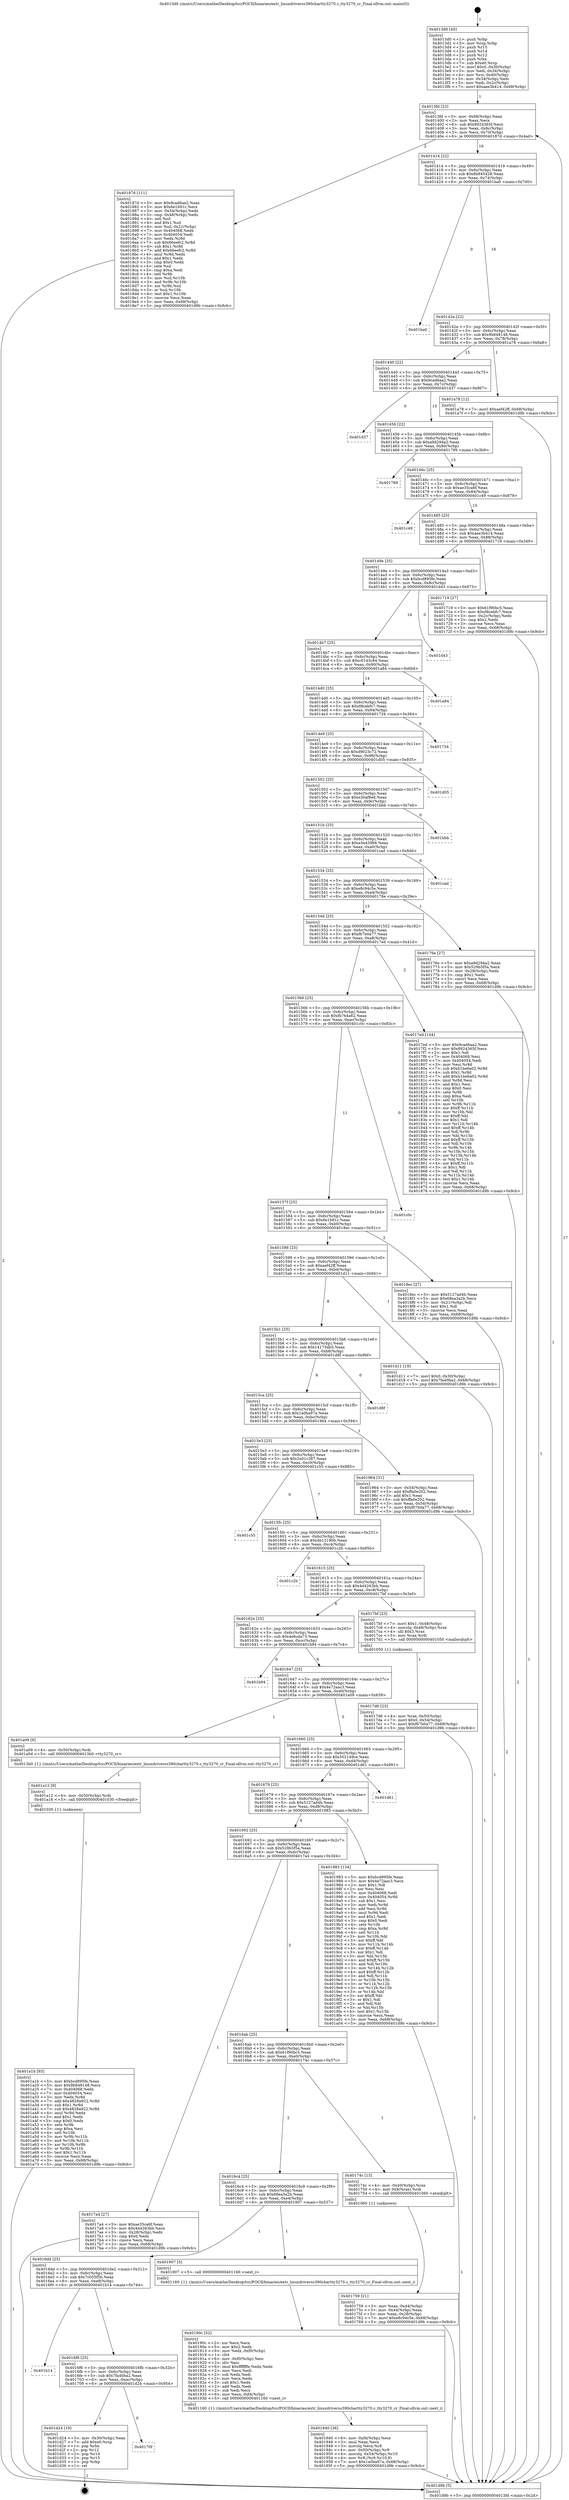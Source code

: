 digraph "0x4013d0" {
  label = "0x4013d0 (/mnt/c/Users/mathe/Desktop/tcc/POCII/binaries/extr_linuxdriverss390chartty3270.c_tty3270_cr_Final-ollvm.out::main(0))"
  labelloc = "t"
  node[shape=record]

  Entry [label="",width=0.3,height=0.3,shape=circle,fillcolor=black,style=filled]
  "0x4013fd" [label="{
     0x4013fd [23]\l
     | [instrs]\l
     &nbsp;&nbsp;0x4013fd \<+3\>: mov -0x68(%rbp),%eax\l
     &nbsp;&nbsp;0x401400 \<+2\>: mov %eax,%ecx\l
     &nbsp;&nbsp;0x401402 \<+6\>: sub $0x8924365f,%ecx\l
     &nbsp;&nbsp;0x401408 \<+3\>: mov %eax,-0x6c(%rbp)\l
     &nbsp;&nbsp;0x40140b \<+3\>: mov %ecx,-0x70(%rbp)\l
     &nbsp;&nbsp;0x40140e \<+6\>: je 000000000040187d \<main+0x4ad\>\l
  }"]
  "0x40187d" [label="{
     0x40187d [111]\l
     | [instrs]\l
     &nbsp;&nbsp;0x40187d \<+5\>: mov $0x9cad6aa2,%eax\l
     &nbsp;&nbsp;0x401882 \<+5\>: mov $0x6e1b91c,%ecx\l
     &nbsp;&nbsp;0x401887 \<+3\>: mov -0x54(%rbp),%edx\l
     &nbsp;&nbsp;0x40188a \<+3\>: cmp -0x48(%rbp),%edx\l
     &nbsp;&nbsp;0x40188d \<+4\>: setl %sil\l
     &nbsp;&nbsp;0x401891 \<+4\>: and $0x1,%sil\l
     &nbsp;&nbsp;0x401895 \<+4\>: mov %sil,-0x21(%rbp)\l
     &nbsp;&nbsp;0x401899 \<+7\>: mov 0x404068,%edx\l
     &nbsp;&nbsp;0x4018a0 \<+7\>: mov 0x404054,%edi\l
     &nbsp;&nbsp;0x4018a7 \<+3\>: mov %edx,%r8d\l
     &nbsp;&nbsp;0x4018aa \<+7\>: sub $0x66eefc2,%r8d\l
     &nbsp;&nbsp;0x4018b1 \<+4\>: sub $0x1,%r8d\l
     &nbsp;&nbsp;0x4018b5 \<+7\>: add $0x66eefc2,%r8d\l
     &nbsp;&nbsp;0x4018bc \<+4\>: imul %r8d,%edx\l
     &nbsp;&nbsp;0x4018c0 \<+3\>: and $0x1,%edx\l
     &nbsp;&nbsp;0x4018c3 \<+3\>: cmp $0x0,%edx\l
     &nbsp;&nbsp;0x4018c6 \<+4\>: sete %sil\l
     &nbsp;&nbsp;0x4018ca \<+3\>: cmp $0xa,%edi\l
     &nbsp;&nbsp;0x4018cd \<+4\>: setl %r9b\l
     &nbsp;&nbsp;0x4018d1 \<+3\>: mov %sil,%r10b\l
     &nbsp;&nbsp;0x4018d4 \<+3\>: and %r9b,%r10b\l
     &nbsp;&nbsp;0x4018d7 \<+3\>: xor %r9b,%sil\l
     &nbsp;&nbsp;0x4018da \<+3\>: or %sil,%r10b\l
     &nbsp;&nbsp;0x4018dd \<+4\>: test $0x1,%r10b\l
     &nbsp;&nbsp;0x4018e1 \<+3\>: cmovne %ecx,%eax\l
     &nbsp;&nbsp;0x4018e4 \<+3\>: mov %eax,-0x68(%rbp)\l
     &nbsp;&nbsp;0x4018e7 \<+5\>: jmp 0000000000401d9b \<main+0x9cb\>\l
  }"]
  "0x401414" [label="{
     0x401414 [22]\l
     | [instrs]\l
     &nbsp;&nbsp;0x401414 \<+5\>: jmp 0000000000401419 \<main+0x49\>\l
     &nbsp;&nbsp;0x401419 \<+3\>: mov -0x6c(%rbp),%eax\l
     &nbsp;&nbsp;0x40141c \<+5\>: sub $0x8b945428,%eax\l
     &nbsp;&nbsp;0x401421 \<+3\>: mov %eax,-0x74(%rbp)\l
     &nbsp;&nbsp;0x401424 \<+6\>: je 0000000000401ba0 \<main+0x7d0\>\l
  }"]
  Exit [label="",width=0.3,height=0.3,shape=circle,fillcolor=black,style=filled,peripheries=2]
  "0x401ba0" [label="{
     0x401ba0\l
  }", style=dashed]
  "0x40142a" [label="{
     0x40142a [22]\l
     | [instrs]\l
     &nbsp;&nbsp;0x40142a \<+5\>: jmp 000000000040142f \<main+0x5f\>\l
     &nbsp;&nbsp;0x40142f \<+3\>: mov -0x6c(%rbp),%eax\l
     &nbsp;&nbsp;0x401432 \<+5\>: sub $0x9b848148,%eax\l
     &nbsp;&nbsp;0x401437 \<+3\>: mov %eax,-0x78(%rbp)\l
     &nbsp;&nbsp;0x40143a \<+6\>: je 0000000000401a78 \<main+0x6a8\>\l
  }"]
  "0x40170f" [label="{
     0x40170f\l
  }", style=dashed]
  "0x401a78" [label="{
     0x401a78 [12]\l
     | [instrs]\l
     &nbsp;&nbsp;0x401a78 \<+7\>: movl $0xaef42ff,-0x68(%rbp)\l
     &nbsp;&nbsp;0x401a7f \<+5\>: jmp 0000000000401d9b \<main+0x9cb\>\l
  }"]
  "0x401440" [label="{
     0x401440 [22]\l
     | [instrs]\l
     &nbsp;&nbsp;0x401440 \<+5\>: jmp 0000000000401445 \<main+0x75\>\l
     &nbsp;&nbsp;0x401445 \<+3\>: mov -0x6c(%rbp),%eax\l
     &nbsp;&nbsp;0x401448 \<+5\>: sub $0x9cad6aa2,%eax\l
     &nbsp;&nbsp;0x40144d \<+3\>: mov %eax,-0x7c(%rbp)\l
     &nbsp;&nbsp;0x401450 \<+6\>: je 0000000000401d37 \<main+0x967\>\l
  }"]
  "0x401d24" [label="{
     0x401d24 [19]\l
     | [instrs]\l
     &nbsp;&nbsp;0x401d24 \<+3\>: mov -0x30(%rbp),%eax\l
     &nbsp;&nbsp;0x401d27 \<+7\>: add $0xe0,%rsp\l
     &nbsp;&nbsp;0x401d2e \<+1\>: pop %rbx\l
     &nbsp;&nbsp;0x401d2f \<+2\>: pop %r12\l
     &nbsp;&nbsp;0x401d31 \<+2\>: pop %r14\l
     &nbsp;&nbsp;0x401d33 \<+2\>: pop %r15\l
     &nbsp;&nbsp;0x401d35 \<+1\>: pop %rbp\l
     &nbsp;&nbsp;0x401d36 \<+1\>: ret\l
  }"]
  "0x401d37" [label="{
     0x401d37\l
  }", style=dashed]
  "0x401456" [label="{
     0x401456 [22]\l
     | [instrs]\l
     &nbsp;&nbsp;0x401456 \<+5\>: jmp 000000000040145b \<main+0x8b\>\l
     &nbsp;&nbsp;0x40145b \<+3\>: mov -0x6c(%rbp),%eax\l
     &nbsp;&nbsp;0x40145e \<+5\>: sub $0xa9d294a2,%eax\l
     &nbsp;&nbsp;0x401463 \<+3\>: mov %eax,-0x80(%rbp)\l
     &nbsp;&nbsp;0x401466 \<+6\>: je 0000000000401789 \<main+0x3b9\>\l
  }"]
  "0x4016f6" [label="{
     0x4016f6 [25]\l
     | [instrs]\l
     &nbsp;&nbsp;0x4016f6 \<+5\>: jmp 00000000004016fb \<main+0x32b\>\l
     &nbsp;&nbsp;0x4016fb \<+3\>: mov -0x6c(%rbp),%eax\l
     &nbsp;&nbsp;0x4016fe \<+5\>: sub $0x7fa40ba2,%eax\l
     &nbsp;&nbsp;0x401703 \<+6\>: mov %eax,-0xec(%rbp)\l
     &nbsp;&nbsp;0x401709 \<+6\>: je 0000000000401d24 \<main+0x954\>\l
  }"]
  "0x401789" [label="{
     0x401789\l
  }", style=dashed]
  "0x40146c" [label="{
     0x40146c [25]\l
     | [instrs]\l
     &nbsp;&nbsp;0x40146c \<+5\>: jmp 0000000000401471 \<main+0xa1\>\l
     &nbsp;&nbsp;0x401471 \<+3\>: mov -0x6c(%rbp),%eax\l
     &nbsp;&nbsp;0x401474 \<+5\>: sub $0xae35ca6f,%eax\l
     &nbsp;&nbsp;0x401479 \<+6\>: mov %eax,-0x84(%rbp)\l
     &nbsp;&nbsp;0x40147f \<+6\>: je 0000000000401c49 \<main+0x879\>\l
  }"]
  "0x401b14" [label="{
     0x401b14\l
  }", style=dashed]
  "0x401c49" [label="{
     0x401c49\l
  }", style=dashed]
  "0x401485" [label="{
     0x401485 [25]\l
     | [instrs]\l
     &nbsp;&nbsp;0x401485 \<+5\>: jmp 000000000040148a \<main+0xba\>\l
     &nbsp;&nbsp;0x40148a \<+3\>: mov -0x6c(%rbp),%eax\l
     &nbsp;&nbsp;0x40148d \<+5\>: sub $0xaee3b414,%eax\l
     &nbsp;&nbsp;0x401492 \<+6\>: mov %eax,-0x88(%rbp)\l
     &nbsp;&nbsp;0x401498 \<+6\>: je 0000000000401719 \<main+0x349\>\l
  }"]
  "0x401a1b" [label="{
     0x401a1b [93]\l
     | [instrs]\l
     &nbsp;&nbsp;0x401a1b \<+5\>: mov $0xbcd895fe,%eax\l
     &nbsp;&nbsp;0x401a20 \<+5\>: mov $0x9b848148,%ecx\l
     &nbsp;&nbsp;0x401a25 \<+7\>: mov 0x404068,%edx\l
     &nbsp;&nbsp;0x401a2c \<+7\>: mov 0x404054,%esi\l
     &nbsp;&nbsp;0x401a33 \<+3\>: mov %edx,%r8d\l
     &nbsp;&nbsp;0x401a36 \<+7\>: add $0x4828a922,%r8d\l
     &nbsp;&nbsp;0x401a3d \<+4\>: sub $0x1,%r8d\l
     &nbsp;&nbsp;0x401a41 \<+7\>: sub $0x4828a922,%r8d\l
     &nbsp;&nbsp;0x401a48 \<+4\>: imul %r8d,%edx\l
     &nbsp;&nbsp;0x401a4c \<+3\>: and $0x1,%edx\l
     &nbsp;&nbsp;0x401a4f \<+3\>: cmp $0x0,%edx\l
     &nbsp;&nbsp;0x401a52 \<+4\>: sete %r9b\l
     &nbsp;&nbsp;0x401a56 \<+3\>: cmp $0xa,%esi\l
     &nbsp;&nbsp;0x401a59 \<+4\>: setl %r10b\l
     &nbsp;&nbsp;0x401a5d \<+3\>: mov %r9b,%r11b\l
     &nbsp;&nbsp;0x401a60 \<+3\>: and %r10b,%r11b\l
     &nbsp;&nbsp;0x401a63 \<+3\>: xor %r10b,%r9b\l
     &nbsp;&nbsp;0x401a66 \<+3\>: or %r9b,%r11b\l
     &nbsp;&nbsp;0x401a69 \<+4\>: test $0x1,%r11b\l
     &nbsp;&nbsp;0x401a6d \<+3\>: cmovne %ecx,%eax\l
     &nbsp;&nbsp;0x401a70 \<+3\>: mov %eax,-0x68(%rbp)\l
     &nbsp;&nbsp;0x401a73 \<+5\>: jmp 0000000000401d9b \<main+0x9cb\>\l
  }"]
  "0x401719" [label="{
     0x401719 [27]\l
     | [instrs]\l
     &nbsp;&nbsp;0x401719 \<+5\>: mov $0x61f90bc5,%eax\l
     &nbsp;&nbsp;0x40171e \<+5\>: mov $0xd8cebfc7,%ecx\l
     &nbsp;&nbsp;0x401723 \<+3\>: mov -0x2c(%rbp),%edx\l
     &nbsp;&nbsp;0x401726 \<+3\>: cmp $0x2,%edx\l
     &nbsp;&nbsp;0x401729 \<+3\>: cmovne %ecx,%eax\l
     &nbsp;&nbsp;0x40172c \<+3\>: mov %eax,-0x68(%rbp)\l
     &nbsp;&nbsp;0x40172f \<+5\>: jmp 0000000000401d9b \<main+0x9cb\>\l
  }"]
  "0x40149e" [label="{
     0x40149e [25]\l
     | [instrs]\l
     &nbsp;&nbsp;0x40149e \<+5\>: jmp 00000000004014a3 \<main+0xd3\>\l
     &nbsp;&nbsp;0x4014a3 \<+3\>: mov -0x6c(%rbp),%eax\l
     &nbsp;&nbsp;0x4014a6 \<+5\>: sub $0xbcd895fe,%eax\l
     &nbsp;&nbsp;0x4014ab \<+6\>: mov %eax,-0x8c(%rbp)\l
     &nbsp;&nbsp;0x4014b1 \<+6\>: je 0000000000401d43 \<main+0x973\>\l
  }"]
  "0x401d9b" [label="{
     0x401d9b [5]\l
     | [instrs]\l
     &nbsp;&nbsp;0x401d9b \<+5\>: jmp 00000000004013fd \<main+0x2d\>\l
  }"]
  "0x4013d0" [label="{
     0x4013d0 [45]\l
     | [instrs]\l
     &nbsp;&nbsp;0x4013d0 \<+1\>: push %rbp\l
     &nbsp;&nbsp;0x4013d1 \<+3\>: mov %rsp,%rbp\l
     &nbsp;&nbsp;0x4013d4 \<+2\>: push %r15\l
     &nbsp;&nbsp;0x4013d6 \<+2\>: push %r14\l
     &nbsp;&nbsp;0x4013d8 \<+2\>: push %r12\l
     &nbsp;&nbsp;0x4013da \<+1\>: push %rbx\l
     &nbsp;&nbsp;0x4013db \<+7\>: sub $0xe0,%rsp\l
     &nbsp;&nbsp;0x4013e2 \<+7\>: movl $0x0,-0x30(%rbp)\l
     &nbsp;&nbsp;0x4013e9 \<+3\>: mov %edi,-0x34(%rbp)\l
     &nbsp;&nbsp;0x4013ec \<+4\>: mov %rsi,-0x40(%rbp)\l
     &nbsp;&nbsp;0x4013f0 \<+3\>: mov -0x34(%rbp),%edi\l
     &nbsp;&nbsp;0x4013f3 \<+3\>: mov %edi,-0x2c(%rbp)\l
     &nbsp;&nbsp;0x4013f6 \<+7\>: movl $0xaee3b414,-0x68(%rbp)\l
  }"]
  "0x401a12" [label="{
     0x401a12 [9]\l
     | [instrs]\l
     &nbsp;&nbsp;0x401a12 \<+4\>: mov -0x50(%rbp),%rdi\l
     &nbsp;&nbsp;0x401a16 \<+5\>: call 0000000000401030 \<free@plt\>\l
     | [calls]\l
     &nbsp;&nbsp;0x401030 \{1\} (unknown)\l
  }"]
  "0x401d43" [label="{
     0x401d43\l
  }", style=dashed]
  "0x4014b7" [label="{
     0x4014b7 [25]\l
     | [instrs]\l
     &nbsp;&nbsp;0x4014b7 \<+5\>: jmp 00000000004014bc \<main+0xec\>\l
     &nbsp;&nbsp;0x4014bc \<+3\>: mov -0x6c(%rbp),%eax\l
     &nbsp;&nbsp;0x4014bf \<+5\>: sub $0xc0143c84,%eax\l
     &nbsp;&nbsp;0x4014c4 \<+6\>: mov %eax,-0x90(%rbp)\l
     &nbsp;&nbsp;0x4014ca \<+6\>: je 0000000000401a84 \<main+0x6b4\>\l
  }"]
  "0x401940" [label="{
     0x401940 [36]\l
     | [instrs]\l
     &nbsp;&nbsp;0x401940 \<+6\>: mov -0xf4(%rbp),%ecx\l
     &nbsp;&nbsp;0x401946 \<+3\>: imul %eax,%ecx\l
     &nbsp;&nbsp;0x401949 \<+3\>: movslq %ecx,%r8\l
     &nbsp;&nbsp;0x40194c \<+4\>: mov -0x50(%rbp),%r9\l
     &nbsp;&nbsp;0x401950 \<+4\>: movslq -0x54(%rbp),%r10\l
     &nbsp;&nbsp;0x401954 \<+4\>: mov %r8,(%r9,%r10,8)\l
     &nbsp;&nbsp;0x401958 \<+7\>: movl $0x1a0ba97a,-0x68(%rbp)\l
     &nbsp;&nbsp;0x40195f \<+5\>: jmp 0000000000401d9b \<main+0x9cb\>\l
  }"]
  "0x401a84" [label="{
     0x401a84\l
  }", style=dashed]
  "0x4014d0" [label="{
     0x4014d0 [25]\l
     | [instrs]\l
     &nbsp;&nbsp;0x4014d0 \<+5\>: jmp 00000000004014d5 \<main+0x105\>\l
     &nbsp;&nbsp;0x4014d5 \<+3\>: mov -0x6c(%rbp),%eax\l
     &nbsp;&nbsp;0x4014d8 \<+5\>: sub $0xd8cebfc7,%eax\l
     &nbsp;&nbsp;0x4014dd \<+6\>: mov %eax,-0x94(%rbp)\l
     &nbsp;&nbsp;0x4014e3 \<+6\>: je 0000000000401734 \<main+0x364\>\l
  }"]
  "0x40190c" [label="{
     0x40190c [52]\l
     | [instrs]\l
     &nbsp;&nbsp;0x40190c \<+2\>: xor %ecx,%ecx\l
     &nbsp;&nbsp;0x40190e \<+5\>: mov $0x2,%edx\l
     &nbsp;&nbsp;0x401913 \<+6\>: mov %edx,-0xf0(%rbp)\l
     &nbsp;&nbsp;0x401919 \<+1\>: cltd\l
     &nbsp;&nbsp;0x40191a \<+6\>: mov -0xf0(%rbp),%esi\l
     &nbsp;&nbsp;0x401920 \<+2\>: idiv %esi\l
     &nbsp;&nbsp;0x401922 \<+6\>: imul $0xfffffffe,%edx,%edx\l
     &nbsp;&nbsp;0x401928 \<+2\>: mov %ecx,%edi\l
     &nbsp;&nbsp;0x40192a \<+2\>: sub %edx,%edi\l
     &nbsp;&nbsp;0x40192c \<+2\>: mov %ecx,%edx\l
     &nbsp;&nbsp;0x40192e \<+3\>: sub $0x1,%edx\l
     &nbsp;&nbsp;0x401931 \<+2\>: add %edx,%edi\l
     &nbsp;&nbsp;0x401933 \<+2\>: sub %edi,%ecx\l
     &nbsp;&nbsp;0x401935 \<+6\>: mov %ecx,-0xf4(%rbp)\l
     &nbsp;&nbsp;0x40193b \<+5\>: call 0000000000401160 \<next_i\>\l
     | [calls]\l
     &nbsp;&nbsp;0x401160 \{1\} (/mnt/c/Users/mathe/Desktop/tcc/POCII/binaries/extr_linuxdriverss390chartty3270.c_tty3270_cr_Final-ollvm.out::next_i)\l
  }"]
  "0x401734" [label="{
     0x401734\l
  }", style=dashed]
  "0x4014e9" [label="{
     0x4014e9 [25]\l
     | [instrs]\l
     &nbsp;&nbsp;0x4014e9 \<+5\>: jmp 00000000004014ee \<main+0x11e\>\l
     &nbsp;&nbsp;0x4014ee \<+3\>: mov -0x6c(%rbp),%eax\l
     &nbsp;&nbsp;0x4014f1 \<+5\>: sub $0xd9023c72,%eax\l
     &nbsp;&nbsp;0x4014f6 \<+6\>: mov %eax,-0x98(%rbp)\l
     &nbsp;&nbsp;0x4014fc \<+6\>: je 0000000000401d05 \<main+0x935\>\l
  }"]
  "0x4016dd" [label="{
     0x4016dd [25]\l
     | [instrs]\l
     &nbsp;&nbsp;0x4016dd \<+5\>: jmp 00000000004016e2 \<main+0x312\>\l
     &nbsp;&nbsp;0x4016e2 \<+3\>: mov -0x6c(%rbp),%eax\l
     &nbsp;&nbsp;0x4016e5 \<+5\>: sub $0x7c055f5b,%eax\l
     &nbsp;&nbsp;0x4016ea \<+6\>: mov %eax,-0xe8(%rbp)\l
     &nbsp;&nbsp;0x4016f0 \<+6\>: je 0000000000401b14 \<main+0x744\>\l
  }"]
  "0x401d05" [label="{
     0x401d05\l
  }", style=dashed]
  "0x401502" [label="{
     0x401502 [25]\l
     | [instrs]\l
     &nbsp;&nbsp;0x401502 \<+5\>: jmp 0000000000401507 \<main+0x137\>\l
     &nbsp;&nbsp;0x401507 \<+3\>: mov -0x6c(%rbp),%eax\l
     &nbsp;&nbsp;0x40150a \<+5\>: sub $0xe30af8e8,%eax\l
     &nbsp;&nbsp;0x40150f \<+6\>: mov %eax,-0x9c(%rbp)\l
     &nbsp;&nbsp;0x401515 \<+6\>: je 0000000000401bbb \<main+0x7eb\>\l
  }"]
  "0x401907" [label="{
     0x401907 [5]\l
     | [instrs]\l
     &nbsp;&nbsp;0x401907 \<+5\>: call 0000000000401160 \<next_i\>\l
     | [calls]\l
     &nbsp;&nbsp;0x401160 \{1\} (/mnt/c/Users/mathe/Desktop/tcc/POCII/binaries/extr_linuxdriverss390chartty3270.c_tty3270_cr_Final-ollvm.out::next_i)\l
  }"]
  "0x401bbb" [label="{
     0x401bbb\l
  }", style=dashed]
  "0x40151b" [label="{
     0x40151b [25]\l
     | [instrs]\l
     &nbsp;&nbsp;0x40151b \<+5\>: jmp 0000000000401520 \<main+0x150\>\l
     &nbsp;&nbsp;0x401520 \<+3\>: mov -0x6c(%rbp),%eax\l
     &nbsp;&nbsp;0x401523 \<+5\>: sub $0xe5e43966,%eax\l
     &nbsp;&nbsp;0x401528 \<+6\>: mov %eax,-0xa0(%rbp)\l
     &nbsp;&nbsp;0x40152e \<+6\>: je 0000000000401cad \<main+0x8dd\>\l
  }"]
  "0x4017d6" [label="{
     0x4017d6 [23]\l
     | [instrs]\l
     &nbsp;&nbsp;0x4017d6 \<+4\>: mov %rax,-0x50(%rbp)\l
     &nbsp;&nbsp;0x4017da \<+7\>: movl $0x0,-0x54(%rbp)\l
     &nbsp;&nbsp;0x4017e1 \<+7\>: movl $0xf67b0a77,-0x68(%rbp)\l
     &nbsp;&nbsp;0x4017e8 \<+5\>: jmp 0000000000401d9b \<main+0x9cb\>\l
  }"]
  "0x401cad" [label="{
     0x401cad\l
  }", style=dashed]
  "0x401534" [label="{
     0x401534 [25]\l
     | [instrs]\l
     &nbsp;&nbsp;0x401534 \<+5\>: jmp 0000000000401539 \<main+0x169\>\l
     &nbsp;&nbsp;0x401539 \<+3\>: mov -0x6c(%rbp),%eax\l
     &nbsp;&nbsp;0x40153c \<+5\>: sub $0xe8c94c5e,%eax\l
     &nbsp;&nbsp;0x401541 \<+6\>: mov %eax,-0xa4(%rbp)\l
     &nbsp;&nbsp;0x401547 \<+6\>: je 000000000040176e \<main+0x39e\>\l
  }"]
  "0x401759" [label="{
     0x401759 [21]\l
     | [instrs]\l
     &nbsp;&nbsp;0x401759 \<+3\>: mov %eax,-0x44(%rbp)\l
     &nbsp;&nbsp;0x40175c \<+3\>: mov -0x44(%rbp),%eax\l
     &nbsp;&nbsp;0x40175f \<+3\>: mov %eax,-0x28(%rbp)\l
     &nbsp;&nbsp;0x401762 \<+7\>: movl $0xe8c94c5e,-0x68(%rbp)\l
     &nbsp;&nbsp;0x401769 \<+5\>: jmp 0000000000401d9b \<main+0x9cb\>\l
  }"]
  "0x40176e" [label="{
     0x40176e [27]\l
     | [instrs]\l
     &nbsp;&nbsp;0x40176e \<+5\>: mov $0xa9d294a2,%eax\l
     &nbsp;&nbsp;0x401773 \<+5\>: mov $0x529b5f5a,%ecx\l
     &nbsp;&nbsp;0x401778 \<+3\>: mov -0x28(%rbp),%edx\l
     &nbsp;&nbsp;0x40177b \<+3\>: cmp $0x1,%edx\l
     &nbsp;&nbsp;0x40177e \<+3\>: cmovl %ecx,%eax\l
     &nbsp;&nbsp;0x401781 \<+3\>: mov %eax,-0x68(%rbp)\l
     &nbsp;&nbsp;0x401784 \<+5\>: jmp 0000000000401d9b \<main+0x9cb\>\l
  }"]
  "0x40154d" [label="{
     0x40154d [25]\l
     | [instrs]\l
     &nbsp;&nbsp;0x40154d \<+5\>: jmp 0000000000401552 \<main+0x182\>\l
     &nbsp;&nbsp;0x401552 \<+3\>: mov -0x6c(%rbp),%eax\l
     &nbsp;&nbsp;0x401555 \<+5\>: sub $0xf67b0a77,%eax\l
     &nbsp;&nbsp;0x40155a \<+6\>: mov %eax,-0xa8(%rbp)\l
     &nbsp;&nbsp;0x401560 \<+6\>: je 00000000004017ed \<main+0x41d\>\l
  }"]
  "0x4016c4" [label="{
     0x4016c4 [25]\l
     | [instrs]\l
     &nbsp;&nbsp;0x4016c4 \<+5\>: jmp 00000000004016c9 \<main+0x2f9\>\l
     &nbsp;&nbsp;0x4016c9 \<+3\>: mov -0x6c(%rbp),%eax\l
     &nbsp;&nbsp;0x4016cc \<+5\>: sub $0x68ea3a2b,%eax\l
     &nbsp;&nbsp;0x4016d1 \<+6\>: mov %eax,-0xe4(%rbp)\l
     &nbsp;&nbsp;0x4016d7 \<+6\>: je 0000000000401907 \<main+0x537\>\l
  }"]
  "0x4017ed" [label="{
     0x4017ed [144]\l
     | [instrs]\l
     &nbsp;&nbsp;0x4017ed \<+5\>: mov $0x9cad6aa2,%eax\l
     &nbsp;&nbsp;0x4017f2 \<+5\>: mov $0x8924365f,%ecx\l
     &nbsp;&nbsp;0x4017f7 \<+2\>: mov $0x1,%dl\l
     &nbsp;&nbsp;0x4017f9 \<+7\>: mov 0x404068,%esi\l
     &nbsp;&nbsp;0x401800 \<+7\>: mov 0x404054,%edi\l
     &nbsp;&nbsp;0x401807 \<+3\>: mov %esi,%r8d\l
     &nbsp;&nbsp;0x40180a \<+7\>: sub $0xb1be6a02,%r8d\l
     &nbsp;&nbsp;0x401811 \<+4\>: sub $0x1,%r8d\l
     &nbsp;&nbsp;0x401815 \<+7\>: add $0xb1be6a02,%r8d\l
     &nbsp;&nbsp;0x40181c \<+4\>: imul %r8d,%esi\l
     &nbsp;&nbsp;0x401820 \<+3\>: and $0x1,%esi\l
     &nbsp;&nbsp;0x401823 \<+3\>: cmp $0x0,%esi\l
     &nbsp;&nbsp;0x401826 \<+4\>: sete %r9b\l
     &nbsp;&nbsp;0x40182a \<+3\>: cmp $0xa,%edi\l
     &nbsp;&nbsp;0x40182d \<+4\>: setl %r10b\l
     &nbsp;&nbsp;0x401831 \<+3\>: mov %r9b,%r11b\l
     &nbsp;&nbsp;0x401834 \<+4\>: xor $0xff,%r11b\l
     &nbsp;&nbsp;0x401838 \<+3\>: mov %r10b,%bl\l
     &nbsp;&nbsp;0x40183b \<+3\>: xor $0xff,%bl\l
     &nbsp;&nbsp;0x40183e \<+3\>: xor $0x1,%dl\l
     &nbsp;&nbsp;0x401841 \<+3\>: mov %r11b,%r14b\l
     &nbsp;&nbsp;0x401844 \<+4\>: and $0xff,%r14b\l
     &nbsp;&nbsp;0x401848 \<+3\>: and %dl,%r9b\l
     &nbsp;&nbsp;0x40184b \<+3\>: mov %bl,%r15b\l
     &nbsp;&nbsp;0x40184e \<+4\>: and $0xff,%r15b\l
     &nbsp;&nbsp;0x401852 \<+3\>: and %dl,%r10b\l
     &nbsp;&nbsp;0x401855 \<+3\>: or %r9b,%r14b\l
     &nbsp;&nbsp;0x401858 \<+3\>: or %r10b,%r15b\l
     &nbsp;&nbsp;0x40185b \<+3\>: xor %r15b,%r14b\l
     &nbsp;&nbsp;0x40185e \<+3\>: or %bl,%r11b\l
     &nbsp;&nbsp;0x401861 \<+4\>: xor $0xff,%r11b\l
     &nbsp;&nbsp;0x401865 \<+3\>: or $0x1,%dl\l
     &nbsp;&nbsp;0x401868 \<+3\>: and %dl,%r11b\l
     &nbsp;&nbsp;0x40186b \<+3\>: or %r11b,%r14b\l
     &nbsp;&nbsp;0x40186e \<+4\>: test $0x1,%r14b\l
     &nbsp;&nbsp;0x401872 \<+3\>: cmovne %ecx,%eax\l
     &nbsp;&nbsp;0x401875 \<+3\>: mov %eax,-0x68(%rbp)\l
     &nbsp;&nbsp;0x401878 \<+5\>: jmp 0000000000401d9b \<main+0x9cb\>\l
  }"]
  "0x401566" [label="{
     0x401566 [25]\l
     | [instrs]\l
     &nbsp;&nbsp;0x401566 \<+5\>: jmp 000000000040156b \<main+0x19b\>\l
     &nbsp;&nbsp;0x40156b \<+3\>: mov -0x6c(%rbp),%eax\l
     &nbsp;&nbsp;0x40156e \<+5\>: sub $0xfb764a62,%eax\l
     &nbsp;&nbsp;0x401573 \<+6\>: mov %eax,-0xac(%rbp)\l
     &nbsp;&nbsp;0x401579 \<+6\>: je 0000000000401c0c \<main+0x83c\>\l
  }"]
  "0x40174c" [label="{
     0x40174c [13]\l
     | [instrs]\l
     &nbsp;&nbsp;0x40174c \<+4\>: mov -0x40(%rbp),%rax\l
     &nbsp;&nbsp;0x401750 \<+4\>: mov 0x8(%rax),%rdi\l
     &nbsp;&nbsp;0x401754 \<+5\>: call 0000000000401060 \<atoi@plt\>\l
     | [calls]\l
     &nbsp;&nbsp;0x401060 \{1\} (unknown)\l
  }"]
  "0x401c0c" [label="{
     0x401c0c\l
  }", style=dashed]
  "0x40157f" [label="{
     0x40157f [25]\l
     | [instrs]\l
     &nbsp;&nbsp;0x40157f \<+5\>: jmp 0000000000401584 \<main+0x1b4\>\l
     &nbsp;&nbsp;0x401584 \<+3\>: mov -0x6c(%rbp),%eax\l
     &nbsp;&nbsp;0x401587 \<+5\>: sub $0x6e1b91c,%eax\l
     &nbsp;&nbsp;0x40158c \<+6\>: mov %eax,-0xb0(%rbp)\l
     &nbsp;&nbsp;0x401592 \<+6\>: je 00000000004018ec \<main+0x51c\>\l
  }"]
  "0x4016ab" [label="{
     0x4016ab [25]\l
     | [instrs]\l
     &nbsp;&nbsp;0x4016ab \<+5\>: jmp 00000000004016b0 \<main+0x2e0\>\l
     &nbsp;&nbsp;0x4016b0 \<+3\>: mov -0x6c(%rbp),%eax\l
     &nbsp;&nbsp;0x4016b3 \<+5\>: sub $0x61f90bc5,%eax\l
     &nbsp;&nbsp;0x4016b8 \<+6\>: mov %eax,-0xe0(%rbp)\l
     &nbsp;&nbsp;0x4016be \<+6\>: je 000000000040174c \<main+0x37c\>\l
  }"]
  "0x4018ec" [label="{
     0x4018ec [27]\l
     | [instrs]\l
     &nbsp;&nbsp;0x4018ec \<+5\>: mov $0x5127ad4b,%eax\l
     &nbsp;&nbsp;0x4018f1 \<+5\>: mov $0x68ea3a2b,%ecx\l
     &nbsp;&nbsp;0x4018f6 \<+3\>: mov -0x21(%rbp),%dl\l
     &nbsp;&nbsp;0x4018f9 \<+3\>: test $0x1,%dl\l
     &nbsp;&nbsp;0x4018fc \<+3\>: cmovne %ecx,%eax\l
     &nbsp;&nbsp;0x4018ff \<+3\>: mov %eax,-0x68(%rbp)\l
     &nbsp;&nbsp;0x401902 \<+5\>: jmp 0000000000401d9b \<main+0x9cb\>\l
  }"]
  "0x401598" [label="{
     0x401598 [25]\l
     | [instrs]\l
     &nbsp;&nbsp;0x401598 \<+5\>: jmp 000000000040159d \<main+0x1cd\>\l
     &nbsp;&nbsp;0x40159d \<+3\>: mov -0x6c(%rbp),%eax\l
     &nbsp;&nbsp;0x4015a0 \<+5\>: sub $0xaef42ff,%eax\l
     &nbsp;&nbsp;0x4015a5 \<+6\>: mov %eax,-0xb4(%rbp)\l
     &nbsp;&nbsp;0x4015ab \<+6\>: je 0000000000401d11 \<main+0x941\>\l
  }"]
  "0x4017a4" [label="{
     0x4017a4 [27]\l
     | [instrs]\l
     &nbsp;&nbsp;0x4017a4 \<+5\>: mov $0xae35ca6f,%eax\l
     &nbsp;&nbsp;0x4017a9 \<+5\>: mov $0x4d4263bb,%ecx\l
     &nbsp;&nbsp;0x4017ae \<+3\>: mov -0x28(%rbp),%edx\l
     &nbsp;&nbsp;0x4017b1 \<+3\>: cmp $0x0,%edx\l
     &nbsp;&nbsp;0x4017b4 \<+3\>: cmove %ecx,%eax\l
     &nbsp;&nbsp;0x4017b7 \<+3\>: mov %eax,-0x68(%rbp)\l
     &nbsp;&nbsp;0x4017ba \<+5\>: jmp 0000000000401d9b \<main+0x9cb\>\l
  }"]
  "0x401d11" [label="{
     0x401d11 [19]\l
     | [instrs]\l
     &nbsp;&nbsp;0x401d11 \<+7\>: movl $0x0,-0x30(%rbp)\l
     &nbsp;&nbsp;0x401d18 \<+7\>: movl $0x7fa40ba2,-0x68(%rbp)\l
     &nbsp;&nbsp;0x401d1f \<+5\>: jmp 0000000000401d9b \<main+0x9cb\>\l
  }"]
  "0x4015b1" [label="{
     0x4015b1 [25]\l
     | [instrs]\l
     &nbsp;&nbsp;0x4015b1 \<+5\>: jmp 00000000004015b6 \<main+0x1e6\>\l
     &nbsp;&nbsp;0x4015b6 \<+3\>: mov -0x6c(%rbp),%eax\l
     &nbsp;&nbsp;0x4015b9 \<+5\>: sub $0x14173db5,%eax\l
     &nbsp;&nbsp;0x4015be \<+6\>: mov %eax,-0xb8(%rbp)\l
     &nbsp;&nbsp;0x4015c4 \<+6\>: je 0000000000401d8f \<main+0x9bf\>\l
  }"]
  "0x401692" [label="{
     0x401692 [25]\l
     | [instrs]\l
     &nbsp;&nbsp;0x401692 \<+5\>: jmp 0000000000401697 \<main+0x2c7\>\l
     &nbsp;&nbsp;0x401697 \<+3\>: mov -0x6c(%rbp),%eax\l
     &nbsp;&nbsp;0x40169a \<+5\>: sub $0x529b5f5a,%eax\l
     &nbsp;&nbsp;0x40169f \<+6\>: mov %eax,-0xdc(%rbp)\l
     &nbsp;&nbsp;0x4016a5 \<+6\>: je 00000000004017a4 \<main+0x3d4\>\l
  }"]
  "0x401d8f" [label="{
     0x401d8f\l
  }", style=dashed]
  "0x4015ca" [label="{
     0x4015ca [25]\l
     | [instrs]\l
     &nbsp;&nbsp;0x4015ca \<+5\>: jmp 00000000004015cf \<main+0x1ff\>\l
     &nbsp;&nbsp;0x4015cf \<+3\>: mov -0x6c(%rbp),%eax\l
     &nbsp;&nbsp;0x4015d2 \<+5\>: sub $0x1a0ba97a,%eax\l
     &nbsp;&nbsp;0x4015d7 \<+6\>: mov %eax,-0xbc(%rbp)\l
     &nbsp;&nbsp;0x4015dd \<+6\>: je 0000000000401964 \<main+0x594\>\l
  }"]
  "0x401983" [label="{
     0x401983 [134]\l
     | [instrs]\l
     &nbsp;&nbsp;0x401983 \<+5\>: mov $0xbcd895fe,%eax\l
     &nbsp;&nbsp;0x401988 \<+5\>: mov $0x4e72aac3,%ecx\l
     &nbsp;&nbsp;0x40198d \<+2\>: mov $0x1,%dl\l
     &nbsp;&nbsp;0x40198f \<+2\>: xor %esi,%esi\l
     &nbsp;&nbsp;0x401991 \<+7\>: mov 0x404068,%edi\l
     &nbsp;&nbsp;0x401998 \<+8\>: mov 0x404054,%r8d\l
     &nbsp;&nbsp;0x4019a0 \<+3\>: sub $0x1,%esi\l
     &nbsp;&nbsp;0x4019a3 \<+3\>: mov %edi,%r9d\l
     &nbsp;&nbsp;0x4019a6 \<+3\>: add %esi,%r9d\l
     &nbsp;&nbsp;0x4019a9 \<+4\>: imul %r9d,%edi\l
     &nbsp;&nbsp;0x4019ad \<+3\>: and $0x1,%edi\l
     &nbsp;&nbsp;0x4019b0 \<+3\>: cmp $0x0,%edi\l
     &nbsp;&nbsp;0x4019b3 \<+4\>: sete %r10b\l
     &nbsp;&nbsp;0x4019b7 \<+4\>: cmp $0xa,%r8d\l
     &nbsp;&nbsp;0x4019bb \<+4\>: setl %r11b\l
     &nbsp;&nbsp;0x4019bf \<+3\>: mov %r10b,%bl\l
     &nbsp;&nbsp;0x4019c2 \<+3\>: xor $0xff,%bl\l
     &nbsp;&nbsp;0x4019c5 \<+3\>: mov %r11b,%r14b\l
     &nbsp;&nbsp;0x4019c8 \<+4\>: xor $0xff,%r14b\l
     &nbsp;&nbsp;0x4019cc \<+3\>: xor $0x1,%dl\l
     &nbsp;&nbsp;0x4019cf \<+3\>: mov %bl,%r15b\l
     &nbsp;&nbsp;0x4019d2 \<+4\>: and $0xff,%r15b\l
     &nbsp;&nbsp;0x4019d6 \<+3\>: and %dl,%r10b\l
     &nbsp;&nbsp;0x4019d9 \<+3\>: mov %r14b,%r12b\l
     &nbsp;&nbsp;0x4019dc \<+4\>: and $0xff,%r12b\l
     &nbsp;&nbsp;0x4019e0 \<+3\>: and %dl,%r11b\l
     &nbsp;&nbsp;0x4019e3 \<+3\>: or %r10b,%r15b\l
     &nbsp;&nbsp;0x4019e6 \<+3\>: or %r11b,%r12b\l
     &nbsp;&nbsp;0x4019e9 \<+3\>: xor %r12b,%r15b\l
     &nbsp;&nbsp;0x4019ec \<+3\>: or %r14b,%bl\l
     &nbsp;&nbsp;0x4019ef \<+3\>: xor $0xff,%bl\l
     &nbsp;&nbsp;0x4019f2 \<+3\>: or $0x1,%dl\l
     &nbsp;&nbsp;0x4019f5 \<+2\>: and %dl,%bl\l
     &nbsp;&nbsp;0x4019f7 \<+3\>: or %bl,%r15b\l
     &nbsp;&nbsp;0x4019fa \<+4\>: test $0x1,%r15b\l
     &nbsp;&nbsp;0x4019fe \<+3\>: cmovne %ecx,%eax\l
     &nbsp;&nbsp;0x401a01 \<+3\>: mov %eax,-0x68(%rbp)\l
     &nbsp;&nbsp;0x401a04 \<+5\>: jmp 0000000000401d9b \<main+0x9cb\>\l
  }"]
  "0x401964" [label="{
     0x401964 [31]\l
     | [instrs]\l
     &nbsp;&nbsp;0x401964 \<+3\>: mov -0x54(%rbp),%eax\l
     &nbsp;&nbsp;0x401967 \<+5\>: add $0xffa0e202,%eax\l
     &nbsp;&nbsp;0x40196c \<+3\>: add $0x1,%eax\l
     &nbsp;&nbsp;0x40196f \<+5\>: sub $0xffa0e202,%eax\l
     &nbsp;&nbsp;0x401974 \<+3\>: mov %eax,-0x54(%rbp)\l
     &nbsp;&nbsp;0x401977 \<+7\>: movl $0xf67b0a77,-0x68(%rbp)\l
     &nbsp;&nbsp;0x40197e \<+5\>: jmp 0000000000401d9b \<main+0x9cb\>\l
  }"]
  "0x4015e3" [label="{
     0x4015e3 [25]\l
     | [instrs]\l
     &nbsp;&nbsp;0x4015e3 \<+5\>: jmp 00000000004015e8 \<main+0x218\>\l
     &nbsp;&nbsp;0x4015e8 \<+3\>: mov -0x6c(%rbp),%eax\l
     &nbsp;&nbsp;0x4015eb \<+5\>: sub $0x2e01c387,%eax\l
     &nbsp;&nbsp;0x4015f0 \<+6\>: mov %eax,-0xc0(%rbp)\l
     &nbsp;&nbsp;0x4015f6 \<+6\>: je 0000000000401c55 \<main+0x885\>\l
  }"]
  "0x401679" [label="{
     0x401679 [25]\l
     | [instrs]\l
     &nbsp;&nbsp;0x401679 \<+5\>: jmp 000000000040167e \<main+0x2ae\>\l
     &nbsp;&nbsp;0x40167e \<+3\>: mov -0x6c(%rbp),%eax\l
     &nbsp;&nbsp;0x401681 \<+5\>: sub $0x5127ad4b,%eax\l
     &nbsp;&nbsp;0x401686 \<+6\>: mov %eax,-0xd8(%rbp)\l
     &nbsp;&nbsp;0x40168c \<+6\>: je 0000000000401983 \<main+0x5b3\>\l
  }"]
  "0x401c55" [label="{
     0x401c55\l
  }", style=dashed]
  "0x4015fc" [label="{
     0x4015fc [25]\l
     | [instrs]\l
     &nbsp;&nbsp;0x4015fc \<+5\>: jmp 0000000000401601 \<main+0x231\>\l
     &nbsp;&nbsp;0x401601 \<+3\>: mov -0x6c(%rbp),%eax\l
     &nbsp;&nbsp;0x401604 \<+5\>: sub $0x4b12190b,%eax\l
     &nbsp;&nbsp;0x401609 \<+6\>: mov %eax,-0xc4(%rbp)\l
     &nbsp;&nbsp;0x40160f \<+6\>: je 0000000000401c2b \<main+0x85b\>\l
  }"]
  "0x401d61" [label="{
     0x401d61\l
  }", style=dashed]
  "0x401c2b" [label="{
     0x401c2b\l
  }", style=dashed]
  "0x401615" [label="{
     0x401615 [25]\l
     | [instrs]\l
     &nbsp;&nbsp;0x401615 \<+5\>: jmp 000000000040161a \<main+0x24a\>\l
     &nbsp;&nbsp;0x40161a \<+3\>: mov -0x6c(%rbp),%eax\l
     &nbsp;&nbsp;0x40161d \<+5\>: sub $0x4d4263bb,%eax\l
     &nbsp;&nbsp;0x401622 \<+6\>: mov %eax,-0xc8(%rbp)\l
     &nbsp;&nbsp;0x401628 \<+6\>: je 00000000004017bf \<main+0x3ef\>\l
  }"]
  "0x401660" [label="{
     0x401660 [25]\l
     | [instrs]\l
     &nbsp;&nbsp;0x401660 \<+5\>: jmp 0000000000401665 \<main+0x295\>\l
     &nbsp;&nbsp;0x401665 \<+3\>: mov -0x6c(%rbp),%eax\l
     &nbsp;&nbsp;0x401668 \<+5\>: sub $0x502149ce,%eax\l
     &nbsp;&nbsp;0x40166d \<+6\>: mov %eax,-0xd4(%rbp)\l
     &nbsp;&nbsp;0x401673 \<+6\>: je 0000000000401d61 \<main+0x991\>\l
  }"]
  "0x4017bf" [label="{
     0x4017bf [23]\l
     | [instrs]\l
     &nbsp;&nbsp;0x4017bf \<+7\>: movl $0x1,-0x48(%rbp)\l
     &nbsp;&nbsp;0x4017c6 \<+4\>: movslq -0x48(%rbp),%rax\l
     &nbsp;&nbsp;0x4017ca \<+4\>: shl $0x3,%rax\l
     &nbsp;&nbsp;0x4017ce \<+3\>: mov %rax,%rdi\l
     &nbsp;&nbsp;0x4017d1 \<+5\>: call 0000000000401050 \<malloc@plt\>\l
     | [calls]\l
     &nbsp;&nbsp;0x401050 \{1\} (unknown)\l
  }"]
  "0x40162e" [label="{
     0x40162e [25]\l
     | [instrs]\l
     &nbsp;&nbsp;0x40162e \<+5\>: jmp 0000000000401633 \<main+0x263\>\l
     &nbsp;&nbsp;0x401633 \<+3\>: mov -0x6c(%rbp),%eax\l
     &nbsp;&nbsp;0x401636 \<+5\>: sub $0x4e6cda73,%eax\l
     &nbsp;&nbsp;0x40163b \<+6\>: mov %eax,-0xcc(%rbp)\l
     &nbsp;&nbsp;0x401641 \<+6\>: je 0000000000401b94 \<main+0x7c4\>\l
  }"]
  "0x401a09" [label="{
     0x401a09 [9]\l
     | [instrs]\l
     &nbsp;&nbsp;0x401a09 \<+4\>: mov -0x50(%rbp),%rdi\l
     &nbsp;&nbsp;0x401a0d \<+5\>: call 00000000004013b0 \<tty3270_cr\>\l
     | [calls]\l
     &nbsp;&nbsp;0x4013b0 \{1\} (/mnt/c/Users/mathe/Desktop/tcc/POCII/binaries/extr_linuxdriverss390chartty3270.c_tty3270_cr_Final-ollvm.out::tty3270_cr)\l
  }"]
  "0x401b94" [label="{
     0x401b94\l
  }", style=dashed]
  "0x401647" [label="{
     0x401647 [25]\l
     | [instrs]\l
     &nbsp;&nbsp;0x401647 \<+5\>: jmp 000000000040164c \<main+0x27c\>\l
     &nbsp;&nbsp;0x40164c \<+3\>: mov -0x6c(%rbp),%eax\l
     &nbsp;&nbsp;0x40164f \<+5\>: sub $0x4e72aac3,%eax\l
     &nbsp;&nbsp;0x401654 \<+6\>: mov %eax,-0xd0(%rbp)\l
     &nbsp;&nbsp;0x40165a \<+6\>: je 0000000000401a09 \<main+0x639\>\l
  }"]
  Entry -> "0x4013d0" [label=" 1"]
  "0x4013fd" -> "0x40187d" [label=" 2"]
  "0x4013fd" -> "0x401414" [label=" 16"]
  "0x401d24" -> Exit [label=" 1"]
  "0x401414" -> "0x401ba0" [label=" 0"]
  "0x401414" -> "0x40142a" [label=" 16"]
  "0x4016f6" -> "0x40170f" [label=" 0"]
  "0x40142a" -> "0x401a78" [label=" 1"]
  "0x40142a" -> "0x401440" [label=" 15"]
  "0x4016f6" -> "0x401d24" [label=" 1"]
  "0x401440" -> "0x401d37" [label=" 0"]
  "0x401440" -> "0x401456" [label=" 15"]
  "0x4016dd" -> "0x4016f6" [label=" 1"]
  "0x401456" -> "0x401789" [label=" 0"]
  "0x401456" -> "0x40146c" [label=" 15"]
  "0x4016dd" -> "0x401b14" [label=" 0"]
  "0x40146c" -> "0x401c49" [label=" 0"]
  "0x40146c" -> "0x401485" [label=" 15"]
  "0x401d11" -> "0x401d9b" [label=" 1"]
  "0x401485" -> "0x401719" [label=" 1"]
  "0x401485" -> "0x40149e" [label=" 14"]
  "0x401719" -> "0x401d9b" [label=" 1"]
  "0x4013d0" -> "0x4013fd" [label=" 1"]
  "0x401d9b" -> "0x4013fd" [label=" 17"]
  "0x401a78" -> "0x401d9b" [label=" 1"]
  "0x40149e" -> "0x401d43" [label=" 0"]
  "0x40149e" -> "0x4014b7" [label=" 14"]
  "0x401a1b" -> "0x401d9b" [label=" 1"]
  "0x4014b7" -> "0x401a84" [label=" 0"]
  "0x4014b7" -> "0x4014d0" [label=" 14"]
  "0x401a12" -> "0x401a1b" [label=" 1"]
  "0x4014d0" -> "0x401734" [label=" 0"]
  "0x4014d0" -> "0x4014e9" [label=" 14"]
  "0x401a09" -> "0x401a12" [label=" 1"]
  "0x4014e9" -> "0x401d05" [label=" 0"]
  "0x4014e9" -> "0x401502" [label=" 14"]
  "0x401983" -> "0x401d9b" [label=" 1"]
  "0x401502" -> "0x401bbb" [label=" 0"]
  "0x401502" -> "0x40151b" [label=" 14"]
  "0x401964" -> "0x401d9b" [label=" 1"]
  "0x40151b" -> "0x401cad" [label=" 0"]
  "0x40151b" -> "0x401534" [label=" 14"]
  "0x40190c" -> "0x401940" [label=" 1"]
  "0x401534" -> "0x40176e" [label=" 1"]
  "0x401534" -> "0x40154d" [label=" 13"]
  "0x401907" -> "0x40190c" [label=" 1"]
  "0x40154d" -> "0x4017ed" [label=" 2"]
  "0x40154d" -> "0x401566" [label=" 11"]
  "0x4016c4" -> "0x4016dd" [label=" 1"]
  "0x401566" -> "0x401c0c" [label=" 0"]
  "0x401566" -> "0x40157f" [label=" 11"]
  "0x4016c4" -> "0x401907" [label=" 1"]
  "0x40157f" -> "0x4018ec" [label=" 2"]
  "0x40157f" -> "0x401598" [label=" 9"]
  "0x4018ec" -> "0x401d9b" [label=" 2"]
  "0x401598" -> "0x401d11" [label=" 1"]
  "0x401598" -> "0x4015b1" [label=" 8"]
  "0x40187d" -> "0x401d9b" [label=" 2"]
  "0x4015b1" -> "0x401d8f" [label=" 0"]
  "0x4015b1" -> "0x4015ca" [label=" 8"]
  "0x4017d6" -> "0x401d9b" [label=" 1"]
  "0x4015ca" -> "0x401964" [label=" 1"]
  "0x4015ca" -> "0x4015e3" [label=" 7"]
  "0x4017bf" -> "0x4017d6" [label=" 1"]
  "0x4015e3" -> "0x401c55" [label=" 0"]
  "0x4015e3" -> "0x4015fc" [label=" 7"]
  "0x40176e" -> "0x401d9b" [label=" 1"]
  "0x4015fc" -> "0x401c2b" [label=" 0"]
  "0x4015fc" -> "0x401615" [label=" 7"]
  "0x401759" -> "0x401d9b" [label=" 1"]
  "0x401615" -> "0x4017bf" [label=" 1"]
  "0x401615" -> "0x40162e" [label=" 6"]
  "0x4016ab" -> "0x4016c4" [label=" 2"]
  "0x40162e" -> "0x401b94" [label=" 0"]
  "0x40162e" -> "0x401647" [label=" 6"]
  "0x4016ab" -> "0x40174c" [label=" 1"]
  "0x401647" -> "0x401a09" [label=" 1"]
  "0x401647" -> "0x401660" [label=" 5"]
  "0x40174c" -> "0x401759" [label=" 1"]
  "0x401660" -> "0x401d61" [label=" 0"]
  "0x401660" -> "0x401679" [label=" 5"]
  "0x4017a4" -> "0x401d9b" [label=" 1"]
  "0x401679" -> "0x401983" [label=" 1"]
  "0x401679" -> "0x401692" [label=" 4"]
  "0x4017ed" -> "0x401d9b" [label=" 2"]
  "0x401692" -> "0x4017a4" [label=" 1"]
  "0x401692" -> "0x4016ab" [label=" 3"]
  "0x401940" -> "0x401d9b" [label=" 1"]
}
